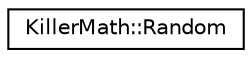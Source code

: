 digraph "Graphical Class Hierarchy"
{
  edge [fontname="Helvetica",fontsize="10",labelfontname="Helvetica",labelfontsize="10"];
  node [fontname="Helvetica",fontsize="10",shape=record];
  rankdir="LR";
  Node0 [label="KillerMath::Random",height=0.2,width=0.4,color="black", fillcolor="white", style="filled",URL="$class_killer_math_1_1_random.html"];
}
